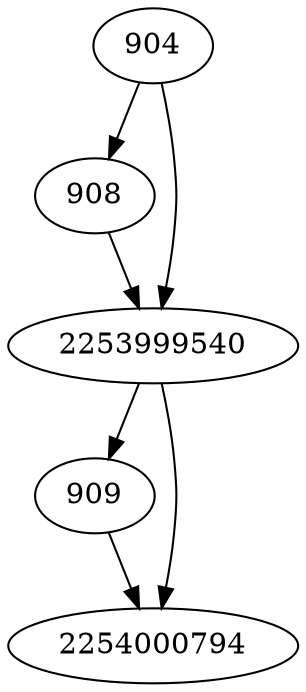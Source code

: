 strict digraph  {
904;
908;
909;
2253999540;
2254000794;
904 -> 2253999540;
904 -> 908;
908 -> 2253999540;
909 -> 2254000794;
2253999540 -> 909;
2253999540 -> 2254000794;
}
